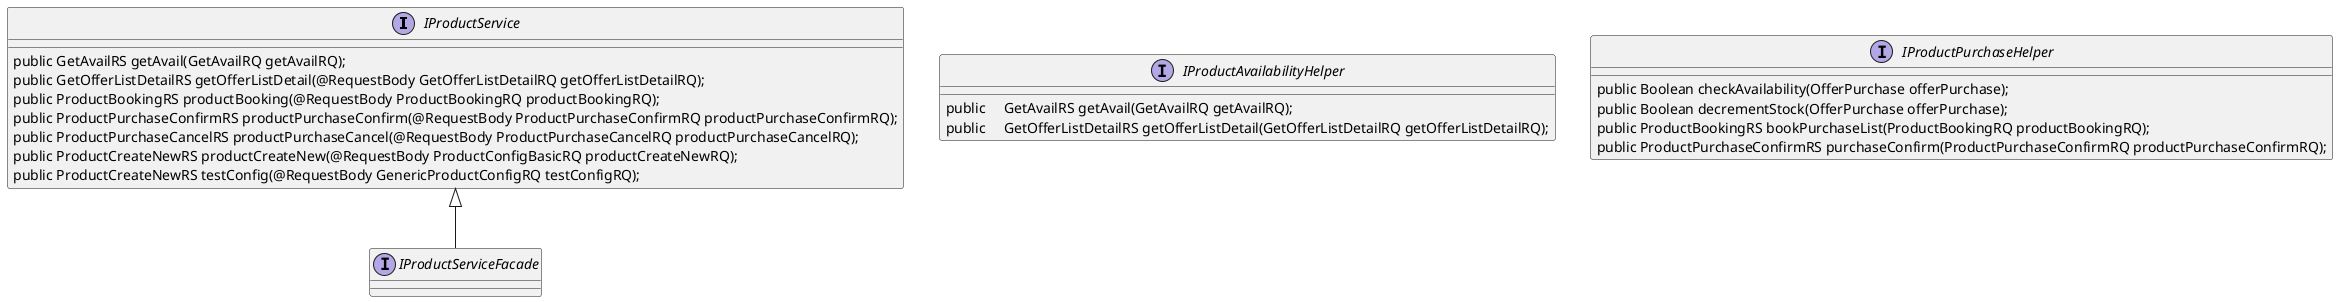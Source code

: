 @startuml


interface IProductService {
	public GetAvailRS getAvail(GetAvailRQ getAvailRQ);
    public GetOfferListDetailRS getOfferListDetail(@RequestBody GetOfferListDetailRQ getOfferListDetailRQ);
    public ProductBookingRS productBooking(@RequestBody ProductBookingRQ productBookingRQ);
	public ProductPurchaseConfirmRS productPurchaseConfirm(@RequestBody ProductPurchaseConfirmRQ productPurchaseConfirmRQ);
    public ProductPurchaseCancelRS productPurchaseCancel(@RequestBody ProductPurchaseCancelRQ productPurchaseCancelRQ);
	public ProductCreateNewRS productCreateNew(@RequestBody ProductConfigBasicRQ productCreateNewRQ);
	public ProductCreateNewRS testConfig(@RequestBody GenericProductConfigRQ testConfigRQ);
}

interface IProductServiceFacade extends IProductService

interface IProductAvailabilityHelper {
    public	GetAvailRS getAvail(GetAvailRQ getAvailRQ);
    public	GetOfferListDetailRS getOfferListDetail(GetOfferListDetailRQ getOfferListDetailRQ);    
}

interface IProductPurchaseHelper {    
    public Boolean checkAvailability(OfferPurchase offerPurchase);    
    public Boolean decrementStock(OfferPurchase offerPurchase);    
    public ProductBookingRS bookPurchaseList(ProductBookingRQ productBookingRQ);
    public ProductPurchaseConfirmRS purchaseConfirm(ProductPurchaseConfirmRQ productPurchaseConfirmRQ);    
}



@enduml